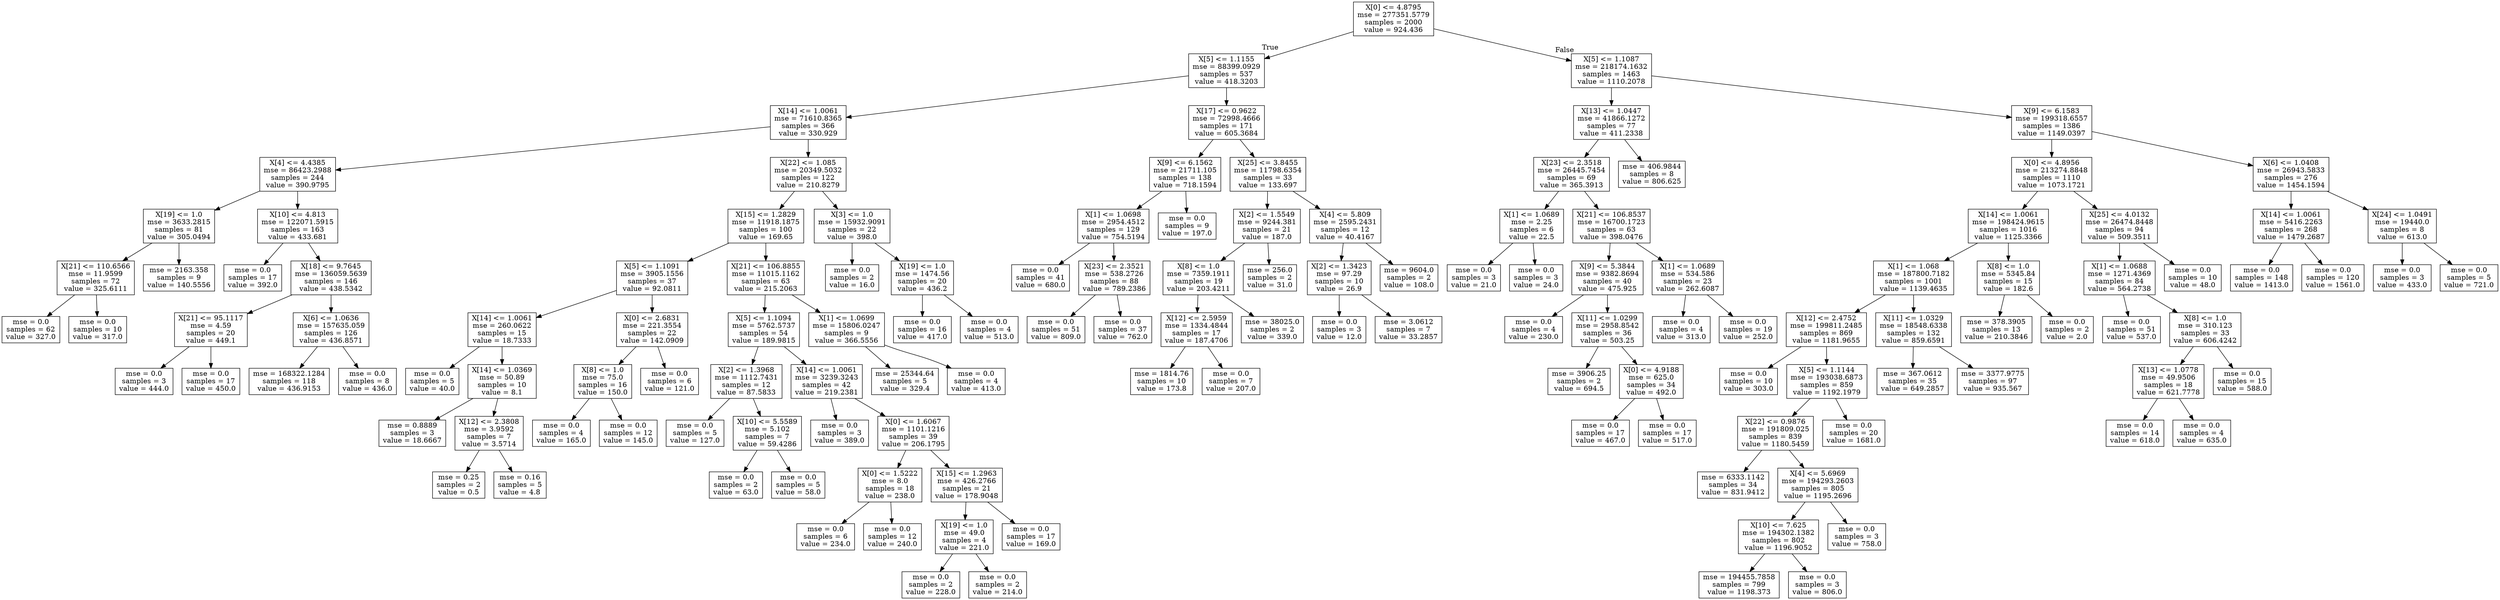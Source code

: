 digraph Tree {
node [shape=box] ;
0 [label="X[0] <= 4.8795\nmse = 277351.5779\nsamples = 2000\nvalue = 924.436"] ;
1 [label="X[5] <= 1.1155\nmse = 88399.0929\nsamples = 537\nvalue = 418.3203"] ;
0 -> 1 [labeldistance=2.5, labelangle=45, headlabel="True"] ;
2 [label="X[14] <= 1.0061\nmse = 71610.8365\nsamples = 366\nvalue = 330.929"] ;
1 -> 2 ;
3 [label="X[4] <= 4.4385\nmse = 86423.2988\nsamples = 244\nvalue = 390.9795"] ;
2 -> 3 ;
4 [label="X[19] <= 1.0\nmse = 3633.2815\nsamples = 81\nvalue = 305.0494"] ;
3 -> 4 ;
5 [label="X[21] <= 110.6566\nmse = 11.9599\nsamples = 72\nvalue = 325.6111"] ;
4 -> 5 ;
6 [label="mse = 0.0\nsamples = 62\nvalue = 327.0"] ;
5 -> 6 ;
7 [label="mse = 0.0\nsamples = 10\nvalue = 317.0"] ;
5 -> 7 ;
8 [label="mse = 2163.358\nsamples = 9\nvalue = 140.5556"] ;
4 -> 8 ;
9 [label="X[10] <= 4.813\nmse = 122071.5915\nsamples = 163\nvalue = 433.681"] ;
3 -> 9 ;
10 [label="mse = 0.0\nsamples = 17\nvalue = 392.0"] ;
9 -> 10 ;
11 [label="X[18] <= 9.7645\nmse = 136059.5639\nsamples = 146\nvalue = 438.5342"] ;
9 -> 11 ;
12 [label="X[21] <= 95.1117\nmse = 4.59\nsamples = 20\nvalue = 449.1"] ;
11 -> 12 ;
13 [label="mse = 0.0\nsamples = 3\nvalue = 444.0"] ;
12 -> 13 ;
14 [label="mse = 0.0\nsamples = 17\nvalue = 450.0"] ;
12 -> 14 ;
15 [label="X[6] <= 1.0636\nmse = 157635.059\nsamples = 126\nvalue = 436.8571"] ;
11 -> 15 ;
16 [label="mse = 168322.1284\nsamples = 118\nvalue = 436.9153"] ;
15 -> 16 ;
17 [label="mse = 0.0\nsamples = 8\nvalue = 436.0"] ;
15 -> 17 ;
18 [label="X[22] <= 1.085\nmse = 20349.5032\nsamples = 122\nvalue = 210.8279"] ;
2 -> 18 ;
19 [label="X[15] <= 1.2829\nmse = 11918.1875\nsamples = 100\nvalue = 169.65"] ;
18 -> 19 ;
20 [label="X[5] <= 1.1091\nmse = 3905.1556\nsamples = 37\nvalue = 92.0811"] ;
19 -> 20 ;
21 [label="X[14] <= 1.0061\nmse = 260.0622\nsamples = 15\nvalue = 18.7333"] ;
20 -> 21 ;
22 [label="mse = 0.0\nsamples = 5\nvalue = 40.0"] ;
21 -> 22 ;
23 [label="X[14] <= 1.0369\nmse = 50.89\nsamples = 10\nvalue = 8.1"] ;
21 -> 23 ;
24 [label="mse = 0.8889\nsamples = 3\nvalue = 18.6667"] ;
23 -> 24 ;
25 [label="X[12] <= 2.3808\nmse = 3.9592\nsamples = 7\nvalue = 3.5714"] ;
23 -> 25 ;
26 [label="mse = 0.25\nsamples = 2\nvalue = 0.5"] ;
25 -> 26 ;
27 [label="mse = 0.16\nsamples = 5\nvalue = 4.8"] ;
25 -> 27 ;
28 [label="X[0] <= 2.6831\nmse = 221.3554\nsamples = 22\nvalue = 142.0909"] ;
20 -> 28 ;
29 [label="X[8] <= 1.0\nmse = 75.0\nsamples = 16\nvalue = 150.0"] ;
28 -> 29 ;
30 [label="mse = 0.0\nsamples = 4\nvalue = 165.0"] ;
29 -> 30 ;
31 [label="mse = 0.0\nsamples = 12\nvalue = 145.0"] ;
29 -> 31 ;
32 [label="mse = 0.0\nsamples = 6\nvalue = 121.0"] ;
28 -> 32 ;
33 [label="X[21] <= 106.8855\nmse = 11015.1162\nsamples = 63\nvalue = 215.2063"] ;
19 -> 33 ;
34 [label="X[5] <= 1.1094\nmse = 5762.5737\nsamples = 54\nvalue = 189.9815"] ;
33 -> 34 ;
35 [label="X[2] <= 1.3968\nmse = 1112.7431\nsamples = 12\nvalue = 87.5833"] ;
34 -> 35 ;
36 [label="mse = 0.0\nsamples = 5\nvalue = 127.0"] ;
35 -> 36 ;
37 [label="X[10] <= 5.5589\nmse = 5.102\nsamples = 7\nvalue = 59.4286"] ;
35 -> 37 ;
38 [label="mse = 0.0\nsamples = 2\nvalue = 63.0"] ;
37 -> 38 ;
39 [label="mse = 0.0\nsamples = 5\nvalue = 58.0"] ;
37 -> 39 ;
40 [label="X[14] <= 1.0061\nmse = 3239.3243\nsamples = 42\nvalue = 219.2381"] ;
34 -> 40 ;
41 [label="mse = 0.0\nsamples = 3\nvalue = 389.0"] ;
40 -> 41 ;
42 [label="X[0] <= 1.6067\nmse = 1101.1216\nsamples = 39\nvalue = 206.1795"] ;
40 -> 42 ;
43 [label="X[0] <= 1.5222\nmse = 8.0\nsamples = 18\nvalue = 238.0"] ;
42 -> 43 ;
44 [label="mse = 0.0\nsamples = 6\nvalue = 234.0"] ;
43 -> 44 ;
45 [label="mse = 0.0\nsamples = 12\nvalue = 240.0"] ;
43 -> 45 ;
46 [label="X[15] <= 1.2963\nmse = 426.2766\nsamples = 21\nvalue = 178.9048"] ;
42 -> 46 ;
47 [label="X[19] <= 1.0\nmse = 49.0\nsamples = 4\nvalue = 221.0"] ;
46 -> 47 ;
48 [label="mse = 0.0\nsamples = 2\nvalue = 228.0"] ;
47 -> 48 ;
49 [label="mse = 0.0\nsamples = 2\nvalue = 214.0"] ;
47 -> 49 ;
50 [label="mse = 0.0\nsamples = 17\nvalue = 169.0"] ;
46 -> 50 ;
51 [label="X[1] <= 1.0699\nmse = 15806.0247\nsamples = 9\nvalue = 366.5556"] ;
33 -> 51 ;
52 [label="mse = 25344.64\nsamples = 5\nvalue = 329.4"] ;
51 -> 52 ;
53 [label="mse = 0.0\nsamples = 4\nvalue = 413.0"] ;
51 -> 53 ;
54 [label="X[3] <= 1.0\nmse = 15932.9091\nsamples = 22\nvalue = 398.0"] ;
18 -> 54 ;
55 [label="mse = 0.0\nsamples = 2\nvalue = 16.0"] ;
54 -> 55 ;
56 [label="X[19] <= 1.0\nmse = 1474.56\nsamples = 20\nvalue = 436.2"] ;
54 -> 56 ;
57 [label="mse = 0.0\nsamples = 16\nvalue = 417.0"] ;
56 -> 57 ;
58 [label="mse = 0.0\nsamples = 4\nvalue = 513.0"] ;
56 -> 58 ;
59 [label="X[17] <= 0.9622\nmse = 72998.4666\nsamples = 171\nvalue = 605.3684"] ;
1 -> 59 ;
60 [label="X[9] <= 6.1562\nmse = 21711.105\nsamples = 138\nvalue = 718.1594"] ;
59 -> 60 ;
61 [label="X[1] <= 1.0698\nmse = 2954.4512\nsamples = 129\nvalue = 754.5194"] ;
60 -> 61 ;
62 [label="mse = 0.0\nsamples = 41\nvalue = 680.0"] ;
61 -> 62 ;
63 [label="X[23] <= 2.3521\nmse = 538.2726\nsamples = 88\nvalue = 789.2386"] ;
61 -> 63 ;
64 [label="mse = 0.0\nsamples = 51\nvalue = 809.0"] ;
63 -> 64 ;
65 [label="mse = 0.0\nsamples = 37\nvalue = 762.0"] ;
63 -> 65 ;
66 [label="mse = 0.0\nsamples = 9\nvalue = 197.0"] ;
60 -> 66 ;
67 [label="X[25] <= 3.8455\nmse = 11798.6354\nsamples = 33\nvalue = 133.697"] ;
59 -> 67 ;
68 [label="X[2] <= 1.5549\nmse = 9244.381\nsamples = 21\nvalue = 187.0"] ;
67 -> 68 ;
69 [label="X[8] <= 1.0\nmse = 7359.1911\nsamples = 19\nvalue = 203.4211"] ;
68 -> 69 ;
70 [label="X[12] <= 2.5959\nmse = 1334.4844\nsamples = 17\nvalue = 187.4706"] ;
69 -> 70 ;
71 [label="mse = 1814.76\nsamples = 10\nvalue = 173.8"] ;
70 -> 71 ;
72 [label="mse = 0.0\nsamples = 7\nvalue = 207.0"] ;
70 -> 72 ;
73 [label="mse = 38025.0\nsamples = 2\nvalue = 339.0"] ;
69 -> 73 ;
74 [label="mse = 256.0\nsamples = 2\nvalue = 31.0"] ;
68 -> 74 ;
75 [label="X[4] <= 5.809\nmse = 2595.2431\nsamples = 12\nvalue = 40.4167"] ;
67 -> 75 ;
76 [label="X[2] <= 1.3423\nmse = 97.29\nsamples = 10\nvalue = 26.9"] ;
75 -> 76 ;
77 [label="mse = 0.0\nsamples = 3\nvalue = 12.0"] ;
76 -> 77 ;
78 [label="mse = 3.0612\nsamples = 7\nvalue = 33.2857"] ;
76 -> 78 ;
79 [label="mse = 9604.0\nsamples = 2\nvalue = 108.0"] ;
75 -> 79 ;
80 [label="X[5] <= 1.1087\nmse = 218174.1632\nsamples = 1463\nvalue = 1110.2078"] ;
0 -> 80 [labeldistance=2.5, labelangle=-45, headlabel="False"] ;
81 [label="X[13] <= 1.0447\nmse = 41866.1272\nsamples = 77\nvalue = 411.2338"] ;
80 -> 81 ;
82 [label="X[23] <= 2.3518\nmse = 26445.7454\nsamples = 69\nvalue = 365.3913"] ;
81 -> 82 ;
83 [label="X[1] <= 1.0689\nmse = 2.25\nsamples = 6\nvalue = 22.5"] ;
82 -> 83 ;
84 [label="mse = 0.0\nsamples = 3\nvalue = 21.0"] ;
83 -> 84 ;
85 [label="mse = 0.0\nsamples = 3\nvalue = 24.0"] ;
83 -> 85 ;
86 [label="X[21] <= 106.8537\nmse = 16700.1723\nsamples = 63\nvalue = 398.0476"] ;
82 -> 86 ;
87 [label="X[9] <= 5.3844\nmse = 9382.8694\nsamples = 40\nvalue = 475.925"] ;
86 -> 87 ;
88 [label="mse = 0.0\nsamples = 4\nvalue = 230.0"] ;
87 -> 88 ;
89 [label="X[11] <= 1.0299\nmse = 2958.8542\nsamples = 36\nvalue = 503.25"] ;
87 -> 89 ;
90 [label="mse = 3906.25\nsamples = 2\nvalue = 694.5"] ;
89 -> 90 ;
91 [label="X[0] <= 4.9188\nmse = 625.0\nsamples = 34\nvalue = 492.0"] ;
89 -> 91 ;
92 [label="mse = 0.0\nsamples = 17\nvalue = 467.0"] ;
91 -> 92 ;
93 [label="mse = 0.0\nsamples = 17\nvalue = 517.0"] ;
91 -> 93 ;
94 [label="X[1] <= 1.0689\nmse = 534.586\nsamples = 23\nvalue = 262.6087"] ;
86 -> 94 ;
95 [label="mse = 0.0\nsamples = 4\nvalue = 313.0"] ;
94 -> 95 ;
96 [label="mse = 0.0\nsamples = 19\nvalue = 252.0"] ;
94 -> 96 ;
97 [label="mse = 406.9844\nsamples = 8\nvalue = 806.625"] ;
81 -> 97 ;
98 [label="X[9] <= 6.1583\nmse = 199318.6557\nsamples = 1386\nvalue = 1149.0397"] ;
80 -> 98 ;
99 [label="X[0] <= 4.8956\nmse = 213274.8848\nsamples = 1110\nvalue = 1073.1721"] ;
98 -> 99 ;
100 [label="X[14] <= 1.0061\nmse = 198424.9615\nsamples = 1016\nvalue = 1125.3366"] ;
99 -> 100 ;
101 [label="X[1] <= 1.068\nmse = 187800.7182\nsamples = 1001\nvalue = 1139.4635"] ;
100 -> 101 ;
102 [label="X[12] <= 2.4752\nmse = 199811.2485\nsamples = 869\nvalue = 1181.9655"] ;
101 -> 102 ;
103 [label="mse = 0.0\nsamples = 10\nvalue = 303.0"] ;
102 -> 103 ;
104 [label="X[5] <= 1.1144\nmse = 193038.6873\nsamples = 859\nvalue = 1192.1979"] ;
102 -> 104 ;
105 [label="X[22] <= 0.9876\nmse = 191809.025\nsamples = 839\nvalue = 1180.5459"] ;
104 -> 105 ;
106 [label="mse = 6333.1142\nsamples = 34\nvalue = 831.9412"] ;
105 -> 106 ;
107 [label="X[4] <= 5.6969\nmse = 194293.2603\nsamples = 805\nvalue = 1195.2696"] ;
105 -> 107 ;
108 [label="X[10] <= 7.625\nmse = 194302.1382\nsamples = 802\nvalue = 1196.9052"] ;
107 -> 108 ;
109 [label="mse = 194455.7858\nsamples = 799\nvalue = 1198.373"] ;
108 -> 109 ;
110 [label="mse = 0.0\nsamples = 3\nvalue = 806.0"] ;
108 -> 110 ;
111 [label="mse = 0.0\nsamples = 3\nvalue = 758.0"] ;
107 -> 111 ;
112 [label="mse = 0.0\nsamples = 20\nvalue = 1681.0"] ;
104 -> 112 ;
113 [label="X[11] <= 1.0329\nmse = 18548.6338\nsamples = 132\nvalue = 859.6591"] ;
101 -> 113 ;
114 [label="mse = 367.0612\nsamples = 35\nvalue = 649.2857"] ;
113 -> 114 ;
115 [label="mse = 3377.9775\nsamples = 97\nvalue = 935.567"] ;
113 -> 115 ;
116 [label="X[8] <= 1.0\nmse = 5345.84\nsamples = 15\nvalue = 182.6"] ;
100 -> 116 ;
117 [label="mse = 378.3905\nsamples = 13\nvalue = 210.3846"] ;
116 -> 117 ;
118 [label="mse = 0.0\nsamples = 2\nvalue = 2.0"] ;
116 -> 118 ;
119 [label="X[25] <= 4.0132\nmse = 26474.8448\nsamples = 94\nvalue = 509.3511"] ;
99 -> 119 ;
120 [label="X[1] <= 1.0688\nmse = 1271.4369\nsamples = 84\nvalue = 564.2738"] ;
119 -> 120 ;
121 [label="mse = 0.0\nsamples = 51\nvalue = 537.0"] ;
120 -> 121 ;
122 [label="X[8] <= 1.0\nmse = 310.123\nsamples = 33\nvalue = 606.4242"] ;
120 -> 122 ;
123 [label="X[13] <= 1.0778\nmse = 49.9506\nsamples = 18\nvalue = 621.7778"] ;
122 -> 123 ;
124 [label="mse = 0.0\nsamples = 14\nvalue = 618.0"] ;
123 -> 124 ;
125 [label="mse = 0.0\nsamples = 4\nvalue = 635.0"] ;
123 -> 125 ;
126 [label="mse = 0.0\nsamples = 15\nvalue = 588.0"] ;
122 -> 126 ;
127 [label="mse = 0.0\nsamples = 10\nvalue = 48.0"] ;
119 -> 127 ;
128 [label="X[6] <= 1.0408\nmse = 26943.5833\nsamples = 276\nvalue = 1454.1594"] ;
98 -> 128 ;
129 [label="X[14] <= 1.0061\nmse = 5416.2263\nsamples = 268\nvalue = 1479.2687"] ;
128 -> 129 ;
130 [label="mse = 0.0\nsamples = 148\nvalue = 1413.0"] ;
129 -> 130 ;
131 [label="mse = 0.0\nsamples = 120\nvalue = 1561.0"] ;
129 -> 131 ;
132 [label="X[24] <= 1.0491\nmse = 19440.0\nsamples = 8\nvalue = 613.0"] ;
128 -> 132 ;
133 [label="mse = 0.0\nsamples = 3\nvalue = 433.0"] ;
132 -> 133 ;
134 [label="mse = 0.0\nsamples = 5\nvalue = 721.0"] ;
132 -> 134 ;
}